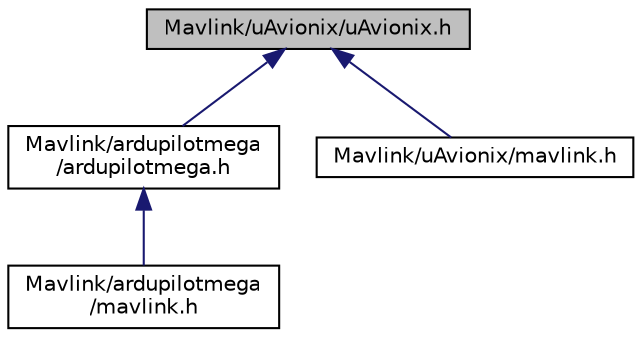 digraph "Mavlink/uAvionix/uAvionix.h"
{
  edge [fontname="Helvetica",fontsize="10",labelfontname="Helvetica",labelfontsize="10"];
  node [fontname="Helvetica",fontsize="10",shape=record];
  Node14 [label="Mavlink/uAvionix/uAvionix.h",height=0.2,width=0.4,color="black", fillcolor="grey75", style="filled", fontcolor="black"];
  Node14 -> Node15 [dir="back",color="midnightblue",fontsize="10",style="solid",fontname="Helvetica"];
  Node15 [label="Mavlink/ardupilotmega\l/ardupilotmega.h",height=0.2,width=0.4,color="black", fillcolor="white", style="filled",URL="$ardupilotmega_8h.html",tooltip="MAVLink comm protocol generated from ardupilotmega.xml. "];
  Node15 -> Node16 [dir="back",color="midnightblue",fontsize="10",style="solid",fontname="Helvetica"];
  Node16 [label="Mavlink/ardupilotmega\l/mavlink.h",height=0.2,width=0.4,color="black", fillcolor="white", style="filled",URL="$ardupilotmega_2mavlink_8h.html",tooltip="MAVLink comm protocol built from ardupilotmega.xml. "];
  Node14 -> Node17 [dir="back",color="midnightblue",fontsize="10",style="solid",fontname="Helvetica"];
  Node17 [label="Mavlink/uAvionix/mavlink.h",height=0.2,width=0.4,color="black", fillcolor="white", style="filled",URL="$u_avionix_2mavlink_8h.html",tooltip="MAVLink comm protocol built from uAvionix.xml. "];
}
